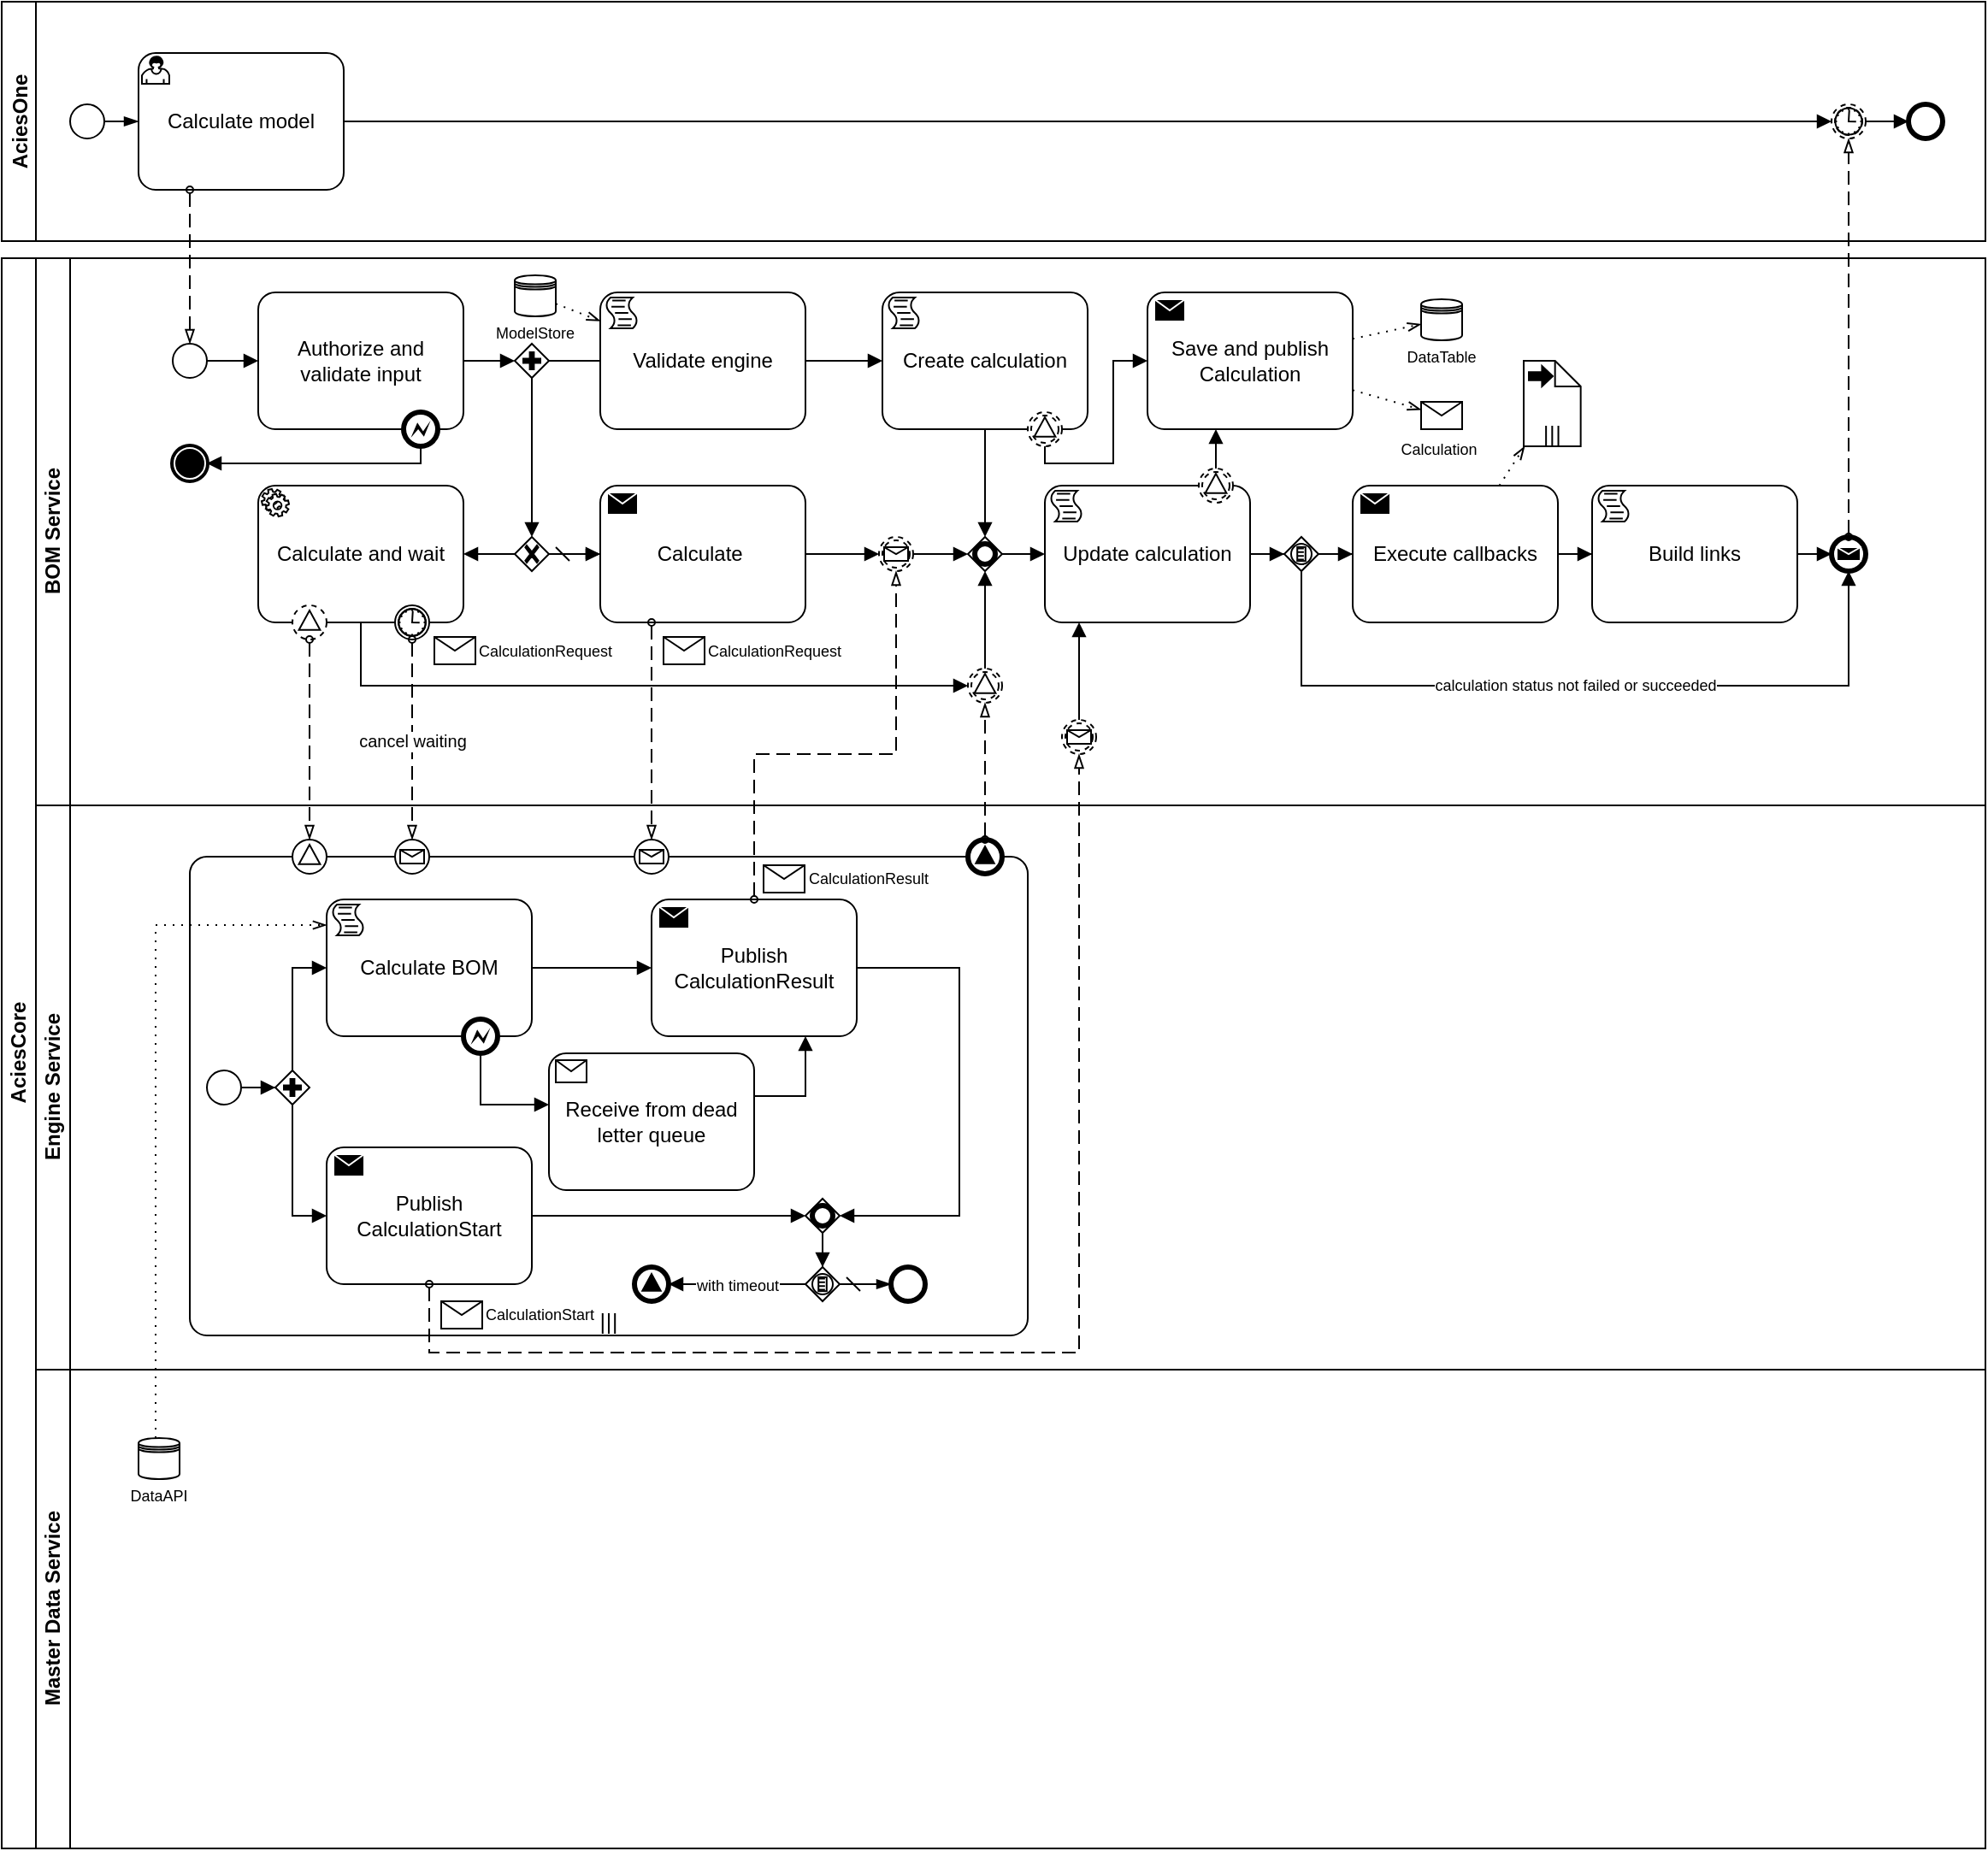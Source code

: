<mxfile version="18.0.1" type="device"><diagram id="Jn8JtfkCkT7j4RWrNTBm" name="Page-1"><mxGraphModel dx="1160" dy="938" grid="1" gridSize="10" guides="1" tooltips="1" connect="1" arrows="1" fold="1" page="1" pageScale="1" pageWidth="1169" pageHeight="827" math="0" shadow="0"><root><mxCell id="0"/><mxCell id="1" parent="0"/><mxCell id="lrsZPA_zwRBJB_FjBVGQ-5" value="AciesOne" style="swimlane;startSize=20;horizontal=0;" vertex="1" parent="1"><mxGeometry width="1160" height="140" as="geometry"><mxRectangle x="90" y="70" width="30" height="50" as="alternateBounds"/></mxGeometry></mxCell><mxCell id="lrsZPA_zwRBJB_FjBVGQ-212" style="edgeStyle=orthogonalEdgeStyle;rounded=0;jumpStyle=sharp;orthogonalLoop=1;jettySize=auto;html=1;fontSize=9;startArrow=none;startFill=0;endArrow=block;endFill=1;endSize=6;sourcePerimeterSpacing=0;" edge="1" parent="lrsZPA_zwRBJB_FjBVGQ-5" source="lrsZPA_zwRBJB_FjBVGQ-16" target="lrsZPA_zwRBJB_FjBVGQ-211"><mxGeometry relative="1" as="geometry"/></mxCell><mxCell id="lrsZPA_zwRBJB_FjBVGQ-16" value="Calculate model" style="points=[[0.25,0,0],[0.5,0,0],[0.75,0,0],[1,0.25,0],[1,0.5,0],[1,0.75,0],[0.75,1,0],[0.5,1,0],[0.25,1,0],[0,0.75,0],[0,0.5,0],[0,0.25,0]];shape=mxgraph.bpmn.task;whiteSpace=wrap;rectStyle=rounded;size=10;taskMarker=user;shadow=0;" vertex="1" parent="lrsZPA_zwRBJB_FjBVGQ-5"><mxGeometry x="80" y="30" width="120" height="80" as="geometry"/></mxCell><mxCell id="lrsZPA_zwRBJB_FjBVGQ-17" value="" style="points=[[0.145,0.145,0],[0.5,0,0],[0.855,0.145,0],[1,0.5,0],[0.855,0.855,0],[0.5,1,0],[0.145,0.855,0],[0,0.5,0]];shape=mxgraph.bpmn.event;html=1;verticalLabelPosition=bottom;labelBackgroundColor=#ffffff;verticalAlign=top;align=center;perimeter=ellipsePerimeter;outlineConnect=0;aspect=fixed;outline=standard;symbol=general;" vertex="1" parent="lrsZPA_zwRBJB_FjBVGQ-5"><mxGeometry x="40" y="60" width="20" height="20" as="geometry"/></mxCell><mxCell id="lrsZPA_zwRBJB_FjBVGQ-24" value="" style="edgeStyle=elbowEdgeStyle;fontSize=12;html=1;endArrow=blockThin;endFill=1;rounded=0;endSize=6;sourcePerimeterSpacing=0;" edge="1" parent="lrsZPA_zwRBJB_FjBVGQ-5" source="lrsZPA_zwRBJB_FjBVGQ-17" target="lrsZPA_zwRBJB_FjBVGQ-16"><mxGeometry width="160" relative="1" as="geometry"><mxPoint x="280" y="220" as="sourcePoint"/><mxPoint x="440" y="220" as="targetPoint"/></mxGeometry></mxCell><mxCell id="lrsZPA_zwRBJB_FjBVGQ-215" style="edgeStyle=orthogonalEdgeStyle;rounded=0;jumpStyle=sharp;orthogonalLoop=1;jettySize=auto;html=1;fontSize=9;startArrow=none;startFill=0;endArrow=block;endFill=1;endSize=6;sourcePerimeterSpacing=0;" edge="1" parent="lrsZPA_zwRBJB_FjBVGQ-5" source="lrsZPA_zwRBJB_FjBVGQ-211" target="lrsZPA_zwRBJB_FjBVGQ-214"><mxGeometry relative="1" as="geometry"/></mxCell><mxCell id="lrsZPA_zwRBJB_FjBVGQ-211" value="" style="points=[[0.145,0.145,0],[0.5,0,0],[0.855,0.145,0],[1,0.5,0],[0.855,0.855,0],[0.5,1,0],[0.145,0.855,0],[0,0.5,0]];shape=mxgraph.bpmn.event;html=1;verticalLabelPosition=bottom;labelBackgroundColor=#ffffff;verticalAlign=top;align=center;perimeter=ellipsePerimeter;outlineConnect=0;aspect=fixed;outline=boundNonint;symbol=timer;shadow=0;sketch=0;fontSize=9;" vertex="1" parent="lrsZPA_zwRBJB_FjBVGQ-5"><mxGeometry x="1070" y="60" width="20" height="20" as="geometry"/></mxCell><mxCell id="lrsZPA_zwRBJB_FjBVGQ-214" value="" style="points=[[0.145,0.145,0],[0.5,0,0],[0.855,0.145,0],[1,0.5,0],[0.855,0.855,0],[0.5,1,0],[0.145,0.855,0],[0,0.5,0]];shape=mxgraph.bpmn.event;html=1;verticalLabelPosition=bottom;labelBackgroundColor=#ffffff;verticalAlign=top;align=center;perimeter=ellipsePerimeter;outlineConnect=0;aspect=fixed;outline=end;symbol=terminate2;shadow=0;sketch=0;fontSize=9;" vertex="1" parent="lrsZPA_zwRBJB_FjBVGQ-5"><mxGeometry x="1115" y="60" width="20" height="20" as="geometry"/></mxCell><mxCell id="lrsZPA_zwRBJB_FjBVGQ-7" value="AciesCore" style="swimlane;html=1;childLayout=stackLayout;resizeParent=1;resizeParentMax=0;horizontal=0;startSize=20;horizontalStack=0;" vertex="1" parent="1"><mxGeometry y="150" width="1160" height="930" as="geometry"/></mxCell><mxCell id="lrsZPA_zwRBJB_FjBVGQ-8" value="BOM Service" style="swimlane;html=1;startSize=20;horizontal=0;" vertex="1" parent="lrsZPA_zwRBJB_FjBVGQ-7"><mxGeometry x="20" width="1140" height="320" as="geometry"/></mxCell><mxCell id="lrsZPA_zwRBJB_FjBVGQ-12" value="" style="points=[[0.145,0.145,0],[0.5,0,0],[0.855,0.145,0],[1,0.5,0],[0.855,0.855,0],[0.5,1,0],[0.145,0.855,0],[0,0.5,0]];shape=mxgraph.bpmn.event;html=1;verticalLabelPosition=bottom;labelBackgroundColor=#ffffff;verticalAlign=top;align=center;perimeter=ellipsePerimeter;outlineConnect=0;aspect=fixed;outline=standard;symbol=general;fontFamily=Helvetica;fontSize=12;fontColor=default;strokeColor=default;fillColor=default;" vertex="1" parent="lrsZPA_zwRBJB_FjBVGQ-8"><mxGeometry x="80" y="50" width="20" height="20" as="geometry"/></mxCell><mxCell id="lrsZPA_zwRBJB_FjBVGQ-26" style="edgeStyle=orthogonalEdgeStyle;rounded=0;orthogonalLoop=1;jettySize=auto;html=1;fontSize=6;startArrow=none;startFill=0;endArrow=block;endFill=1;endSize=6;sourcePerimeterSpacing=0;" edge="1" parent="lrsZPA_zwRBJB_FjBVGQ-8" source="lrsZPA_zwRBJB_FjBVGQ-12" target="lrsZPA_zwRBJB_FjBVGQ-25"><mxGeometry relative="1" as="geometry"/></mxCell><mxCell id="lrsZPA_zwRBJB_FjBVGQ-34" style="edgeStyle=orthogonalEdgeStyle;rounded=0;orthogonalLoop=1;jettySize=auto;html=1;fontSize=12;startArrow=none;startFill=0;endArrow=block;endFill=1;endSize=6;" edge="1" parent="lrsZPA_zwRBJB_FjBVGQ-8" source="lrsZPA_zwRBJB_FjBVGQ-106" target="lrsZPA_zwRBJB_FjBVGQ-33"><mxGeometry relative="1" as="geometry"/></mxCell><mxCell id="lrsZPA_zwRBJB_FjBVGQ-29" value="" style="points=[[0.25,0.25,0],[0.5,0,0],[0.75,0.25,0],[1,0.5,0],[0.75,0.75,0],[0.5,1,0],[0.25,0.75,0],[0,0.5,0]];shape=mxgraph.bpmn.gateway2;html=1;verticalLabelPosition=bottom;labelBackgroundColor=#ffffff;verticalAlign=top;align=center;perimeter=rhombusPerimeter;outlineConnect=0;outline=none;symbol=none;gwType=parallel;shadow=0;sketch=0;fontSize=12;aspect=fixed;" vertex="1" parent="lrsZPA_zwRBJB_FjBVGQ-8"><mxGeometry x="280" y="50" width="20" height="20" as="geometry"/></mxCell><mxCell id="lrsZPA_zwRBJB_FjBVGQ-32" style="edgeStyle=orthogonalEdgeStyle;rounded=0;orthogonalLoop=1;jettySize=auto;html=1;fontSize=12;startArrow=none;startFill=0;endArrow=block;endFill=1;endSize=6;sourcePerimeterSpacing=0;" edge="1" parent="lrsZPA_zwRBJB_FjBVGQ-8" source="lrsZPA_zwRBJB_FjBVGQ-25" target="lrsZPA_zwRBJB_FjBVGQ-29"><mxGeometry relative="1" as="geometry"/></mxCell><mxCell id="lrsZPA_zwRBJB_FjBVGQ-53" value="DataTable" style="shape=datastore;labelPosition=center;verticalLabelPosition=bottom;align=center;verticalAlign=top;shadow=0;sketch=0;fontSize=9;whiteSpace=wrap;html=1;spacing=0;aspect=fixed;" vertex="1" parent="lrsZPA_zwRBJB_FjBVGQ-8"><mxGeometry x="810" y="24" width="24" height="24" as="geometry"/></mxCell><mxCell id="lrsZPA_zwRBJB_FjBVGQ-54" value="" style="fontSize=12;html=1;endFill=0;startFill=0;endSize=6;startSize=6;dashed=1;dashPattern=1 4;endArrow=openThin;startArrow=none;rounded=0;sourcePerimeterSpacing=0;" edge="1" parent="lrsZPA_zwRBJB_FjBVGQ-8" source="lrsZPA_zwRBJB_FjBVGQ-183" target="lrsZPA_zwRBJB_FjBVGQ-53"><mxGeometry width="160" relative="1" as="geometry"><mxPoint x="480" y="200" as="sourcePoint"/><mxPoint x="640" y="200" as="targetPoint"/></mxGeometry></mxCell><mxCell id="lrsZPA_zwRBJB_FjBVGQ-46" value="Calculate " style="points=[[0.25,0,0],[0.5,0,0],[0.75,0,0],[1,0.25,0],[1,0.5,0],[1,0.75,0],[0.75,1,0],[0.5,1,0],[0.25,1,0],[0,0.75,0],[0,0.5,0],[0,0.25,0]];shape=mxgraph.bpmn.task;whiteSpace=wrap;rectStyle=rounded;size=10;taskMarker=send;shadow=0;fontFamily=Helvetica;fontSize=12;fontColor=default;align=center;strokeColor=default;fillColor=default;sketch=0;" vertex="1" parent="lrsZPA_zwRBJB_FjBVGQ-8"><mxGeometry x="330" y="133" width="120" height="80" as="geometry"/></mxCell><mxCell id="lrsZPA_zwRBJB_FjBVGQ-85" value="" style="edgeStyle=orthogonalEdgeStyle;rounded=0;orthogonalLoop=1;jettySize=auto;html=1;fontSize=10;startArrow=none;startFill=0;endArrow=block;endFill=1;endSize=6;sourcePerimeterSpacing=0;" edge="1" parent="lrsZPA_zwRBJB_FjBVGQ-8" source="lrsZPA_zwRBJB_FjBVGQ-48" target="lrsZPA_zwRBJB_FjBVGQ-46"><mxGeometry relative="1" as="geometry"/></mxCell><mxCell id="lrsZPA_zwRBJB_FjBVGQ-48" value="" style="points=[[0.25,0.25,0],[0.5,0,0],[0.75,0.25,0],[1,0.5,0],[0.75,0.75,0],[0.5,1,0],[0.25,0.75,0],[0,0.5,0]];shape=mxgraph.bpmn.gateway2;html=1;verticalLabelPosition=bottom;labelBackgroundColor=#ffffff;verticalAlign=top;align=center;perimeter=rhombusPerimeter;outlineConnect=0;outline=none;symbol=none;gwType=exclusive;shadow=0;fontFamily=Helvetica;fontSize=12;fontColor=default;strokeColor=default;fillColor=default;sketch=0;" vertex="1" parent="lrsZPA_zwRBJB_FjBVGQ-8"><mxGeometry x="280" y="163" width="20" height="20" as="geometry"/></mxCell><mxCell id="lrsZPA_zwRBJB_FjBVGQ-50" style="edgeStyle=orthogonalEdgeStyle;fontSize=12;html=1;endArrow=blockThin;endFill=1;startArrow=dash;startFill=0;endSize=6;startSize=6;fontFamily=Helvetica;fontColor=default;align=center;strokeColor=default;" edge="1" parent="lrsZPA_zwRBJB_FjBVGQ-8" source="lrsZPA_zwRBJB_FjBVGQ-48" target="lrsZPA_zwRBJB_FjBVGQ-46"><mxGeometry relative="1" as="geometry"/></mxCell><mxCell id="lrsZPA_zwRBJB_FjBVGQ-51" value="Calculate and wait" style="points=[[0.25,0,0],[0.5,0,0],[0.75,0,0],[1,0.25,0],[1,0.5,0],[1,0.75,0],[0.75,1,0],[0.5,1,0],[0.25,1,0],[0,0.75,0],[0,0.5,0],[0,0.25,0]];shape=mxgraph.bpmn.task;whiteSpace=wrap;rectStyle=rounded;size=10;taskMarker=service;shadow=0;fontFamily=Helvetica;fontSize=12;fontColor=default;align=center;strokeColor=default;fillColor=default;sketch=0;" vertex="1" parent="lrsZPA_zwRBJB_FjBVGQ-8"><mxGeometry x="130" y="133" width="120" height="80" as="geometry"/></mxCell><mxCell id="lrsZPA_zwRBJB_FjBVGQ-52" style="edgeStyle=orthogonalEdgeStyle;rounded=0;orthogonalLoop=1;jettySize=auto;html=1;fontSize=12;startArrow=none;startFill=0;endArrow=block;endFill=1;endSize=6;sourcePerimeterSpacing=0;" edge="1" parent="lrsZPA_zwRBJB_FjBVGQ-8" source="lrsZPA_zwRBJB_FjBVGQ-48" target="lrsZPA_zwRBJB_FjBVGQ-51"><mxGeometry relative="1" as="geometry"/></mxCell><mxCell id="lrsZPA_zwRBJB_FjBVGQ-66" style="edgeStyle=orthogonalEdgeStyle;rounded=0;orthogonalLoop=1;jettySize=auto;html=1;fontSize=12;startArrow=none;startFill=0;endArrow=block;endFill=1;endSize=6;sourcePerimeterSpacing=0;" edge="1" parent="lrsZPA_zwRBJB_FjBVGQ-8" source="lrsZPA_zwRBJB_FjBVGQ-29" target="lrsZPA_zwRBJB_FjBVGQ-48"><mxGeometry relative="1" as="geometry"/></mxCell><mxCell id="lrsZPA_zwRBJB_FjBVGQ-74" value="" style="points=[[0.145,0.145,0],[0.5,0,0],[0.855,0.145,0],[1,0.5,0],[0.855,0.855,0],[0.5,1,0],[0.145,0.855,0],[0,0.5,0]];shape=mxgraph.bpmn.event;html=1;verticalLabelPosition=bottom;labelBackgroundColor=#ffffff;verticalAlign=top;align=center;perimeter=ellipsePerimeter;outlineConnect=0;aspect=fixed;outline=boundInt;symbol=timer;shadow=0;sketch=0;fontSize=10;" vertex="1" parent="lrsZPA_zwRBJB_FjBVGQ-8"><mxGeometry x="210" y="203" width="20" height="20" as="geometry"/></mxCell><mxCell id="lrsZPA_zwRBJB_FjBVGQ-83" value="Calculation" style="shape=message;html=1;outlineConnect=0;labelPosition=center;verticalLabelPosition=bottom;align=center;verticalAlign=top;spacingRight=5;labelBackgroundColor=#ffffff;shadow=0;sketch=0;fontSize=9;" vertex="1" parent="lrsZPA_zwRBJB_FjBVGQ-8"><mxGeometry x="810" y="84.003" width="24" height="16" as="geometry"/></mxCell><mxCell id="lrsZPA_zwRBJB_FjBVGQ-56" value="" style="fontSize=12;html=1;endFill=0;startFill=0;endSize=6;startSize=6;dashed=1;dashPattern=1 4;endArrow=openThin;startArrow=none;rounded=0;sourcePerimeterSpacing=0;" edge="1" parent="lrsZPA_zwRBJB_FjBVGQ-8" source="lrsZPA_zwRBJB_FjBVGQ-183" target="lrsZPA_zwRBJB_FjBVGQ-83"><mxGeometry width="160" relative="1" as="geometry"><mxPoint x="480" y="200" as="sourcePoint"/><mxPoint x="640" y="200" as="targetPoint"/></mxGeometry></mxCell><mxCell id="lrsZPA_zwRBJB_FjBVGQ-84" value="" style="points=[[0.145,0.145,0],[0.5,0,0],[0.855,0.145,0],[1,0.5,0],[0.855,0.855,0],[0.5,1,0],[0.145,0.855,0],[0,0.5,0]];shape=mxgraph.bpmn.event;html=1;verticalLabelPosition=bottom;labelBackgroundColor=#ffffff;verticalAlign=top;align=center;perimeter=ellipsePerimeter;outlineConnect=0;aspect=fixed;outline=boundNonint;symbol=message;shadow=0;sketch=0;fontSize=10;" vertex="1" parent="lrsZPA_zwRBJB_FjBVGQ-8"><mxGeometry x="493" y="163" width="20" height="20" as="geometry"/></mxCell><mxCell id="lrsZPA_zwRBJB_FjBVGQ-86" value="" style="edgeStyle=orthogonalEdgeStyle;rounded=0;orthogonalLoop=1;jettySize=auto;html=1;fontSize=10;startArrow=none;startFill=0;endArrow=block;endFill=1;endSize=6;sourcePerimeterSpacing=0;" edge="1" parent="lrsZPA_zwRBJB_FjBVGQ-8" source="lrsZPA_zwRBJB_FjBVGQ-46" target="lrsZPA_zwRBJB_FjBVGQ-84"><mxGeometry relative="1" as="geometry"><Array as="points"><mxPoint x="480" y="173"/><mxPoint x="480" y="173"/></Array></mxGeometry></mxCell><mxCell id="lrsZPA_zwRBJB_FjBVGQ-94" value="" style="points=[[0.145,0.145,0],[0.5,0,0],[0.855,0.145,0],[1,0.5,0],[0.855,0.855,0],[0.5,1,0],[0.145,0.855,0],[0,0.5,0]];shape=mxgraph.bpmn.event;html=1;verticalLabelPosition=bottom;labelBackgroundColor=#ffffff;verticalAlign=top;align=center;perimeter=ellipsePerimeter;outlineConnect=0;aspect=fixed;outline=boundNonint;symbol=signal;shadow=0;fontFamily=Helvetica;fontSize=10;fontColor=default;strokeColor=default;fillColor=default;sketch=0;" vertex="1" parent="lrsZPA_zwRBJB_FjBVGQ-8"><mxGeometry x="545" y="240" width="20" height="20" as="geometry"/></mxCell><mxCell id="lrsZPA_zwRBJB_FjBVGQ-95" value="" style="points=[[0.145,0.145,0],[0.5,0,0],[0.855,0.145,0],[1,0.5,0],[0.855,0.855,0],[0.5,1,0],[0.145,0.855,0],[0,0.5,0]];shape=mxgraph.bpmn.event;html=1;verticalLabelPosition=bottom;labelBackgroundColor=#ffffff;verticalAlign=top;align=center;perimeter=ellipsePerimeter;outlineConnect=0;aspect=fixed;outline=eventNonint;symbol=signal;shadow=0;sketch=0;fontSize=10;" vertex="1" parent="lrsZPA_zwRBJB_FjBVGQ-8"><mxGeometry x="150" y="203" width="20" height="20" as="geometry"/></mxCell><mxCell id="lrsZPA_zwRBJB_FjBVGQ-106" value="Validate engine" style="points=[[0.25,0,0],[0.5,0,0],[0.75,0,0],[1,0.25,0],[1,0.5,0],[1,0.75,0],[0.75,1,0],[0.5,1,0],[0.25,1,0],[0,0.75,0],[0,0.5,0],[0,0.25,0]];shape=mxgraph.bpmn.task;whiteSpace=wrap;rectStyle=rounded;size=10;taskMarker=script;shadow=0;fontFamily=Helvetica;fontSize=12;fontColor=default;align=center;strokeColor=default;fillColor=default;sketch=0;" vertex="1" parent="lrsZPA_zwRBJB_FjBVGQ-8"><mxGeometry x="330" y="20" width="120" height="80" as="geometry"/></mxCell><mxCell id="lrsZPA_zwRBJB_FjBVGQ-107" value="" style="edgeStyle=orthogonalEdgeStyle;rounded=0;orthogonalLoop=1;jettySize=auto;html=1;fontSize=12;startArrow=none;startFill=0;endArrow=none;endFill=1;endSize=6;sourcePerimeterSpacing=0;" edge="1" parent="lrsZPA_zwRBJB_FjBVGQ-8" source="lrsZPA_zwRBJB_FjBVGQ-29" target="lrsZPA_zwRBJB_FjBVGQ-106"><mxGeometry relative="1" as="geometry"><mxPoint x="320" y="250.0" as="sourcePoint"/><mxPoint x="580" y="250.0" as="targetPoint"/></mxGeometry></mxCell><mxCell id="lrsZPA_zwRBJB_FjBVGQ-108" value="ModelStore" style="shape=datastore;labelPosition=center;verticalLabelPosition=bottom;align=center;verticalAlign=top;shadow=0;sketch=0;fontSize=9;whiteSpace=wrap;html=1;spacing=0;aspect=fixed;" vertex="1" parent="lrsZPA_zwRBJB_FjBVGQ-8"><mxGeometry x="280" y="10" width="24" height="24" as="geometry"/></mxCell><mxCell id="lrsZPA_zwRBJB_FjBVGQ-109" value="" style="fontSize=12;html=1;endFill=0;startFill=0;endSize=6;startSize=6;dashed=1;dashPattern=1 4;endArrow=openThin;startArrow=none;rounded=0;sourcePerimeterSpacing=0;" edge="1" parent="lrsZPA_zwRBJB_FjBVGQ-8" source="lrsZPA_zwRBJB_FjBVGQ-108" target="lrsZPA_zwRBJB_FjBVGQ-106"><mxGeometry width="160" relative="1" as="geometry"><mxPoint x="550" y="200" as="sourcePoint"/><mxPoint x="710" y="200" as="targetPoint"/></mxGeometry></mxCell><mxCell id="lrsZPA_zwRBJB_FjBVGQ-139" value="" style="points=[[0.25,0.25,0],[0.5,0,0],[0.75,0.25,0],[1,0.5,0],[0.75,0.75,0],[0.5,1,0],[0.25,0.75,0],[0,0.5,0]];shape=mxgraph.bpmn.gateway2;html=1;verticalLabelPosition=bottom;labelBackgroundColor=#ffffff;verticalAlign=top;align=center;perimeter=rhombusPerimeter;outlineConnect=0;outline=end;symbol=general;shadow=0;fontFamily=Helvetica;fontSize=10;fontColor=default;strokeColor=default;fillColor=default;sketch=0;" vertex="1" parent="lrsZPA_zwRBJB_FjBVGQ-8"><mxGeometry x="545" y="163" width="20" height="20" as="geometry"/></mxCell><mxCell id="lrsZPA_zwRBJB_FjBVGQ-140" style="edgeStyle=orthogonalEdgeStyle;rounded=0;orthogonalLoop=1;jettySize=auto;html=1;fontSize=12;startArrow=none;startFill=0;endArrow=block;endFill=1;endSize=6;sourcePerimeterSpacing=0;jumpStyle=sharp;" edge="1" parent="lrsZPA_zwRBJB_FjBVGQ-8" source="lrsZPA_zwRBJB_FjBVGQ-94" target="lrsZPA_zwRBJB_FjBVGQ-139"><mxGeometry relative="1" as="geometry"><Array as="points"><mxPoint x="555" y="250"/></Array></mxGeometry></mxCell><mxCell id="lrsZPA_zwRBJB_FjBVGQ-141" style="edgeStyle=orthogonalEdgeStyle;rounded=0;orthogonalLoop=1;jettySize=auto;html=1;fontSize=12;startArrow=none;startFill=0;endArrow=block;endFill=1;endSize=6;sourcePerimeterSpacing=0;jumpStyle=sharp;" edge="1" parent="lrsZPA_zwRBJB_FjBVGQ-8" source="lrsZPA_zwRBJB_FjBVGQ-84" target="lrsZPA_zwRBJB_FjBVGQ-139"><mxGeometry relative="1" as="geometry"/></mxCell><mxCell id="lrsZPA_zwRBJB_FjBVGQ-146" value="" style="edgeStyle=orthogonalEdgeStyle;rounded=0;orthogonalLoop=1;jettySize=auto;html=1;fontSize=10;startArrow=none;startFill=0;endArrow=block;endFill=1;endSize=6;targetPerimeterSpacing=0;" edge="1" parent="lrsZPA_zwRBJB_FjBVGQ-8" source="lrsZPA_zwRBJB_FjBVGQ-33" target="lrsZPA_zwRBJB_FjBVGQ-139"><mxGeometry relative="1" as="geometry"><mxPoint x="570" y="150" as="targetPoint"/></mxGeometry></mxCell><mxCell id="lrsZPA_zwRBJB_FjBVGQ-147" value="" style="edgeStyle=orthogonalEdgeStyle;rounded=0;orthogonalLoop=1;jettySize=auto;html=1;fontSize=10;startArrow=none;startFill=0;endArrow=block;endFill=1;endSize=6;targetPerimeterSpacing=0;" edge="1" parent="lrsZPA_zwRBJB_FjBVGQ-8" source="lrsZPA_zwRBJB_FjBVGQ-139" target="lrsZPA_zwRBJB_FjBVGQ-180"><mxGeometry relative="1" as="geometry"><mxPoint x="580" y="150" as="targetPoint"/></mxGeometry></mxCell><mxCell id="lrsZPA_zwRBJB_FjBVGQ-82" style="edgeStyle=orthogonalEdgeStyle;rounded=0;orthogonalLoop=1;jettySize=auto;html=1;fontSize=12;startArrow=none;startFill=0;endArrow=block;endFill=1;endSize=6;sourcePerimeterSpacing=0;jumpStyle=sharp;" edge="1" parent="lrsZPA_zwRBJB_FjBVGQ-8" source="lrsZPA_zwRBJB_FjBVGQ-51" target="lrsZPA_zwRBJB_FjBVGQ-94"><mxGeometry relative="1" as="geometry"><Array as="points"><mxPoint x="190" y="250"/></Array></mxGeometry></mxCell><mxCell id="lrsZPA_zwRBJB_FjBVGQ-178" value="Build links" style="points=[[0.25,0,0],[0.5,0,0],[0.75,0,0],[1,0.25,0],[1,0.5,0],[1,0.75,0],[0.75,1,0],[0.5,1,0],[0.25,1,0],[0,0.75,0],[0,0.5,0],[0,0.25,0]];shape=mxgraph.bpmn.task;whiteSpace=wrap;rectStyle=rounded;size=10;taskMarker=script;shadow=0;fontFamily=Helvetica;fontSize=12;fontColor=default;align=center;strokeColor=default;fillColor=default;sketch=0;" vertex="1" parent="lrsZPA_zwRBJB_FjBVGQ-8"><mxGeometry x="910" y="133" width="120" height="80" as="geometry"/></mxCell><mxCell id="lrsZPA_zwRBJB_FjBVGQ-179" value="" style="edgeStyle=orthogonalEdgeStyle;rounded=0;orthogonalLoop=1;jettySize=auto;html=1;fontSize=10;startArrow=none;startFill=0;endArrow=block;endFill=1;endSize=6;targetPerimeterSpacing=0;" edge="1" parent="lrsZPA_zwRBJB_FjBVGQ-8" source="lrsZPA_zwRBJB_FjBVGQ-187" target="lrsZPA_zwRBJB_FjBVGQ-178"><mxGeometry relative="1" as="geometry"><mxPoint x="680" y="33" as="targetPoint"/></mxGeometry></mxCell><mxCell id="lrsZPA_zwRBJB_FjBVGQ-183" value="Save and publish Calculation" style="points=[[0.25,0,0],[0.5,0,0],[0.75,0,0],[1,0.25,0],[1,0.5,0],[1,0.75,0],[0.75,1,0],[0.5,1,0],[0.25,1,0],[0,0.75,0],[0,0.5,0],[0,0.25,0]];shape=mxgraph.bpmn.task;whiteSpace=wrap;rectStyle=rounded;size=10;taskMarker=send;shadow=0;fontFamily=Helvetica;fontSize=12;fontColor=default;align=center;strokeColor=default;fillColor=default;sketch=0;" vertex="1" parent="lrsZPA_zwRBJB_FjBVGQ-8"><mxGeometry x="650" y="20" width="120" height="80" as="geometry"/></mxCell><mxCell id="lrsZPA_zwRBJB_FjBVGQ-184" style="edgeStyle=orthogonalEdgeStyle;rounded=0;orthogonalLoop=1;jettySize=auto;html=1;fontSize=12;startArrow=none;startFill=0;endArrow=block;endFill=1;endSize=6;" edge="1" parent="lrsZPA_zwRBJB_FjBVGQ-8" source="lrsZPA_zwRBJB_FjBVGQ-194" target="lrsZPA_zwRBJB_FjBVGQ-183"><mxGeometry relative="1" as="geometry"><Array as="points"><mxPoint x="590" y="120"/><mxPoint x="630" y="120"/><mxPoint x="630" y="60"/></Array></mxGeometry></mxCell><mxCell id="lrsZPA_zwRBJB_FjBVGQ-187" value="Execute callbacks" style="points=[[0.25,0,0],[0.5,0,0],[0.75,0,0],[1,0.25,0],[1,0.5,0],[1,0.75,0],[0.75,1,0],[0.5,1,0],[0.25,1,0],[0,0.75,0],[0,0.5,0],[0,0.25,0]];shape=mxgraph.bpmn.task;whiteSpace=wrap;rectStyle=rounded;size=10;taskMarker=send;shadow=0;fontFamily=Helvetica;fontSize=12;fontColor=default;align=center;strokeColor=default;fillColor=default;sketch=0;" vertex="1" parent="lrsZPA_zwRBJB_FjBVGQ-8"><mxGeometry x="770" y="133" width="120" height="80" as="geometry"/></mxCell><mxCell id="lrsZPA_zwRBJB_FjBVGQ-189" value="" style="edgeStyle=orthogonalEdgeStyle;rounded=0;orthogonalLoop=1;jettySize=auto;html=1;fontSize=10;startArrow=none;startFill=0;endArrow=block;endFill=1;endSize=6;targetPerimeterSpacing=0;" edge="1" parent="lrsZPA_zwRBJB_FjBVGQ-8" source="lrsZPA_zwRBJB_FjBVGQ-180" target="lrsZPA_zwRBJB_FjBVGQ-206"><mxGeometry relative="1" as="geometry"><mxPoint x="580" y="140" as="targetPoint"/></mxGeometry></mxCell><mxCell id="lrsZPA_zwRBJB_FjBVGQ-195" value="" style="group" vertex="1" connectable="0" parent="lrsZPA_zwRBJB_FjBVGQ-8"><mxGeometry x="495" y="20" width="120" height="90" as="geometry"/></mxCell><mxCell id="lrsZPA_zwRBJB_FjBVGQ-33" value="Create calculation" style="points=[[0.25,0,0],[0.5,0,0],[0.75,0,0],[1,0.25,0],[1,0.5,0],[1,0.75,0],[0.75,1,0],[0.5,1,0],[0.25,1,0],[0,0.75,0],[0,0.5,0],[0,0.25,0]];shape=mxgraph.bpmn.task;whiteSpace=wrap;rectStyle=rounded;size=10;taskMarker=script;shadow=0;fontFamily=Helvetica;fontSize=12;fontColor=default;align=center;strokeColor=default;fillColor=default;sketch=0;" vertex="1" parent="lrsZPA_zwRBJB_FjBVGQ-195"><mxGeometry width="120" height="80" as="geometry"/></mxCell><mxCell id="lrsZPA_zwRBJB_FjBVGQ-194" value="" style="points=[[0.145,0.145,0],[0.5,0,0],[0.855,0.145,0],[1,0.5,0],[0.855,0.855,0],[0.5,1,0],[0.145,0.855,0],[0,0.5,0]];shape=mxgraph.bpmn.event;html=1;verticalLabelPosition=bottom;labelBackgroundColor=#ffffff;verticalAlign=top;align=center;perimeter=ellipsePerimeter;outlineConnect=0;aspect=fixed;outline=boundNonint;symbol=signal;shadow=0;fontFamily=Helvetica;fontSize=9;fontColor=default;strokeColor=default;fillColor=default;sketch=0;" vertex="1" parent="lrsZPA_zwRBJB_FjBVGQ-195"><mxGeometry x="85" y="70" width="20" height="20" as="geometry"/></mxCell><mxCell id="lrsZPA_zwRBJB_FjBVGQ-197" value="" style="group" vertex="1" connectable="0" parent="lrsZPA_zwRBJB_FjBVGQ-8"><mxGeometry x="590" y="123" width="120" height="90" as="geometry"/></mxCell><mxCell id="lrsZPA_zwRBJB_FjBVGQ-180" value="Update calculation" style="points=[[0.25,0,0],[0.5,0,0],[0.75,0,0],[1,0.25,0],[1,0.5,0],[1,0.75,0],[0.75,1,0],[0.5,1,0],[0.25,1,0],[0,0.75,0],[0,0.5,0],[0,0.25,0]];shape=mxgraph.bpmn.task;whiteSpace=wrap;rectStyle=rounded;size=10;taskMarker=script;shadow=0;fontFamily=Helvetica;fontSize=12;fontColor=default;align=center;strokeColor=default;fillColor=default;sketch=0;" vertex="1" parent="lrsZPA_zwRBJB_FjBVGQ-197"><mxGeometry y="10" width="120" height="80" as="geometry"/></mxCell><mxCell id="lrsZPA_zwRBJB_FjBVGQ-196" value="" style="points=[[0.145,0.145,0],[0.5,0,0],[0.855,0.145,0],[1,0.5,0],[0.855,0.855,0],[0.5,1,0],[0.145,0.855,0],[0,0.5,0]];shape=mxgraph.bpmn.event;html=1;verticalLabelPosition=bottom;labelBackgroundColor=#ffffff;verticalAlign=top;align=center;perimeter=ellipsePerimeter;outlineConnect=0;aspect=fixed;outline=boundNonint;symbol=signal;shadow=0;fontFamily=Helvetica;fontSize=9;fontColor=default;strokeColor=default;fillColor=default;sketch=0;" vertex="1" parent="lrsZPA_zwRBJB_FjBVGQ-197"><mxGeometry x="90" width="20" height="20" as="geometry"/></mxCell><mxCell id="lrsZPA_zwRBJB_FjBVGQ-198" style="edgeStyle=orthogonalEdgeStyle;rounded=0;orthogonalLoop=1;jettySize=auto;html=1;fontSize=12;startArrow=none;startFill=0;endArrow=block;endFill=1;endSize=6;" edge="1" parent="lrsZPA_zwRBJB_FjBVGQ-8" source="lrsZPA_zwRBJB_FjBVGQ-196" target="lrsZPA_zwRBJB_FjBVGQ-183"><mxGeometry relative="1" as="geometry"><Array as="points"><mxPoint x="690" y="110"/><mxPoint x="690" y="110"/></Array></mxGeometry></mxCell><mxCell id="lrsZPA_zwRBJB_FjBVGQ-200" value="" style="group" vertex="1" connectable="0" parent="lrsZPA_zwRBJB_FjBVGQ-8"><mxGeometry x="130" y="20" width="120" height="90" as="geometry"/></mxCell><mxCell id="lrsZPA_zwRBJB_FjBVGQ-25" value="Authorize and validate input" style="points=[[0.25,0,0],[0.5,0,0],[0.75,0,0],[1,0.25,0],[1,0.5,0],[1,0.75,0],[0.75,1,0],[0.5,1,0],[0.25,1,0],[0,0.75,0],[0,0.5,0],[0,0.25,0]];shape=mxgraph.bpmn.task;whiteSpace=wrap;rectStyle=rounded;size=10;taskMarker=abstract;shadow=0;fontFamily=Helvetica;fontSize=12;fontColor=default;align=center;strokeColor=default;fillColor=default;sketch=0;" vertex="1" parent="lrsZPA_zwRBJB_FjBVGQ-200"><mxGeometry width="120" height="80" as="geometry"/></mxCell><mxCell id="lrsZPA_zwRBJB_FjBVGQ-199" value="" style="points=[[0.145,0.145,0],[0.5,0,0],[0.855,0.145,0],[1,0.5,0],[0.855,0.855,0],[0.5,1,0],[0.145,0.855,0],[0,0.5,0]];shape=mxgraph.bpmn.event;html=1;verticalLabelPosition=bottom;labelBackgroundColor=#ffffff;verticalAlign=top;align=center;perimeter=ellipsePerimeter;outlineConnect=0;aspect=fixed;outline=end;symbol=error;shadow=0;sketch=0;fontSize=9;" vertex="1" parent="lrsZPA_zwRBJB_FjBVGQ-200"><mxGeometry x="85" y="70" width="20" height="20" as="geometry"/></mxCell><mxCell id="lrsZPA_zwRBJB_FjBVGQ-201" value="" style="points=[[0.145,0.145,0],[0.5,0,0],[0.855,0.145,0],[1,0.5,0],[0.855,0.855,0],[0.5,1,0],[0.145,0.855,0],[0,0.5,0]];shape=mxgraph.bpmn.event;html=1;verticalLabelPosition=bottom;labelBackgroundColor=#ffffff;verticalAlign=top;align=center;perimeter=ellipsePerimeter;outlineConnect=0;aspect=fixed;outline=end;symbol=terminate;shadow=0;sketch=0;fontSize=9;" vertex="1" parent="lrsZPA_zwRBJB_FjBVGQ-8"><mxGeometry x="80" y="110" width="20" height="20" as="geometry"/></mxCell><mxCell id="lrsZPA_zwRBJB_FjBVGQ-202" style="edgeStyle=orthogonalEdgeStyle;rounded=0;orthogonalLoop=1;jettySize=auto;html=1;fontSize=6;startArrow=none;startFill=0;endArrow=block;endFill=1;endSize=6;sourcePerimeterSpacing=0;" edge="1" parent="lrsZPA_zwRBJB_FjBVGQ-8" source="lrsZPA_zwRBJB_FjBVGQ-199" target="lrsZPA_zwRBJB_FjBVGQ-201"><mxGeometry relative="1" as="geometry"><Array as="points"><mxPoint x="225" y="120"/></Array></mxGeometry></mxCell><mxCell id="lrsZPA_zwRBJB_FjBVGQ-204" value="" style="points=[[0.145,0.145,0],[0.5,0,0],[0.855,0.145,0],[1,0.5,0],[0.855,0.855,0],[0.5,1,0],[0.145,0.855,0],[0,0.5,0]];shape=mxgraph.bpmn.event;html=1;verticalLabelPosition=bottom;labelBackgroundColor=#ffffff;verticalAlign=top;align=center;perimeter=ellipsePerimeter;outlineConnect=0;aspect=fixed;outline=end;symbol=message;shadow=0;fontFamily=Helvetica;fontSize=9;fontColor=default;strokeColor=default;fillColor=default;sketch=0;" vertex="1" parent="lrsZPA_zwRBJB_FjBVGQ-8"><mxGeometry x="1050" y="163" width="20" height="20" as="geometry"/></mxCell><mxCell id="lrsZPA_zwRBJB_FjBVGQ-205" value="" style="edgeStyle=orthogonalEdgeStyle;rounded=0;orthogonalLoop=1;jettySize=auto;html=1;fontSize=10;startArrow=none;startFill=0;endArrow=block;endFill=1;endSize=6;targetPerimeterSpacing=0;" edge="1" parent="lrsZPA_zwRBJB_FjBVGQ-8" source="lrsZPA_zwRBJB_FjBVGQ-178" target="lrsZPA_zwRBJB_FjBVGQ-204"><mxGeometry relative="1" as="geometry"><mxPoint x="680" y="33" as="targetPoint"/></mxGeometry></mxCell><mxCell id="lrsZPA_zwRBJB_FjBVGQ-110" value="" style="points=[[0.145,0.145,0],[0.5,0,0],[0.855,0.145,0],[1,0.5,0],[0.855,0.855,0],[0.5,1,0],[0.145,0.855,0],[0,0.5,0]];shape=mxgraph.bpmn.event;html=1;verticalLabelPosition=bottom;labelBackgroundColor=#ffffff;verticalAlign=top;align=center;perimeter=ellipsePerimeter;outlineConnect=0;aspect=fixed;outline=boundNonint;symbol=message;shadow=0;fontFamily=Helvetica;fontSize=10;fontColor=default;strokeColor=default;fillColor=default;sketch=0;" vertex="1" parent="lrsZPA_zwRBJB_FjBVGQ-8"><mxGeometry x="600" y="270" width="20" height="20" as="geometry"/></mxCell><mxCell id="lrsZPA_zwRBJB_FjBVGQ-206" value="" style="points=[[0.25,0.25,0],[0.5,0,0],[0.75,0.25,0],[1,0.5,0],[0.75,0.75,0],[0.5,1,0],[0.25,0.75,0],[0,0.5,0]];shape=mxgraph.bpmn.gateway2;html=1;verticalLabelPosition=bottom;labelBackgroundColor=#ffffff;verticalAlign=top;align=center;perimeter=rhombusPerimeter;outlineConnect=0;outline=standard;symbol=conditional;shadow=0;sketch=0;fontSize=9;aspect=fixed;" vertex="1" parent="lrsZPA_zwRBJB_FjBVGQ-8"><mxGeometry x="730" y="163" width="20" height="20" as="geometry"/></mxCell><mxCell id="lrsZPA_zwRBJB_FjBVGQ-208" value="" style="edgeStyle=orthogonalEdgeStyle;rounded=0;orthogonalLoop=1;jettySize=auto;html=1;fontSize=10;startArrow=none;startFill=0;endArrow=block;endFill=1;endSize=6;targetPerimeterSpacing=0;" edge="1" parent="lrsZPA_zwRBJB_FjBVGQ-8" source="lrsZPA_zwRBJB_FjBVGQ-206" target="lrsZPA_zwRBJB_FjBVGQ-187"><mxGeometry relative="1" as="geometry"><mxPoint x="520" y="140" as="targetPoint"/></mxGeometry></mxCell><mxCell id="lrsZPA_zwRBJB_FjBVGQ-209" value="" style="edgeStyle=orthogonalEdgeStyle;rounded=0;orthogonalLoop=1;jettySize=auto;html=1;fontSize=10;startArrow=none;startFill=0;endArrow=block;endFill=1;endSize=6;targetPerimeterSpacing=0;" edge="1" parent="lrsZPA_zwRBJB_FjBVGQ-8" source="lrsZPA_zwRBJB_FjBVGQ-110" target="lrsZPA_zwRBJB_FjBVGQ-180"><mxGeometry relative="1" as="geometry"><mxPoint x="580" y="150" as="targetPoint"/><Array as="points"><mxPoint x="610" y="230"/><mxPoint x="610" y="230"/></Array></mxGeometry></mxCell><mxCell id="lrsZPA_zwRBJB_FjBVGQ-210" value="calculation status not failed or succeeded" style="edgeStyle=orthogonalEdgeStyle;rounded=0;orthogonalLoop=1;jettySize=auto;html=1;fontSize=9;startArrow=none;startFill=0;endArrow=block;endFill=1;endSize=6;targetPerimeterSpacing=0;" edge="1" parent="lrsZPA_zwRBJB_FjBVGQ-8" source="lrsZPA_zwRBJB_FjBVGQ-206" target="lrsZPA_zwRBJB_FjBVGQ-204"><mxGeometry relative="1" as="geometry"><mxPoint x="680" y="33" as="targetPoint"/><Array as="points"><mxPoint x="740" y="250"/><mxPoint x="1060" y="250"/></Array></mxGeometry></mxCell><mxCell id="lrsZPA_zwRBJB_FjBVGQ-216" value="" style="shape=mxgraph.bpmn.data;labelPosition=center;verticalLabelPosition=bottom;align=center;verticalAlign=top;whiteSpace=wrap;size=15;html=1;bpmnTransferType=output;isCollection=1;shadow=0;sketch=0;fontSize=9;" vertex="1" parent="lrsZPA_zwRBJB_FjBVGQ-8"><mxGeometry x="870" y="60" width="33.33" height="50" as="geometry"/></mxCell><mxCell id="lrsZPA_zwRBJB_FjBVGQ-217" value="" style="fontSize=12;html=1;endFill=0;startFill=0;endSize=6;startSize=6;dashed=1;dashPattern=1 4;endArrow=openThin;startArrow=none;rounded=0;sourcePerimeterSpacing=0;" edge="1" parent="lrsZPA_zwRBJB_FjBVGQ-8" source="lrsZPA_zwRBJB_FjBVGQ-187" target="lrsZPA_zwRBJB_FjBVGQ-216"><mxGeometry width="160" relative="1" as="geometry"><mxPoint x="480" y="200" as="sourcePoint"/><mxPoint x="640" y="200" as="targetPoint"/></mxGeometry></mxCell><mxCell id="lrsZPA_zwRBJB_FjBVGQ-9" value="Engine Service" style="swimlane;html=1;startSize=20;horizontal=0;" vertex="1" parent="lrsZPA_zwRBJB_FjBVGQ-7"><mxGeometry x="20" y="320" width="1140" height="330" as="geometry"/></mxCell><mxCell id="lrsZPA_zwRBJB_FjBVGQ-118" value="" style="group" vertex="1" connectable="0" parent="lrsZPA_zwRBJB_FjBVGQ-9"><mxGeometry x="80" y="20" width="500" height="290" as="geometry"/></mxCell><mxCell id="lrsZPA_zwRBJB_FjBVGQ-67" value="" style="points=[[0.25,0,0],[0.5,0,0],[0.75,0,0],[1,0.25,0],[1,0.5,0],[1,0.75,0],[0.75,1,0],[0.5,1,0],[0.25,1,0],[0,0.75,0],[0,0.5,0],[0,0.25,0]];shape=mxgraph.bpmn.task;whiteSpace=wrap;rectStyle=rounded;size=10;taskMarker=abstract;isLoopMultiParallel=1;shadow=0;fontFamily=Helvetica;fontSize=12;fontColor=default;align=center;strokeColor=default;fillColor=default;sketch=0;verticalAlign=top;" vertex="1" parent="lrsZPA_zwRBJB_FjBVGQ-118"><mxGeometry x="10" y="10" width="490" height="280" as="geometry"/></mxCell><mxCell id="lrsZPA_zwRBJB_FjBVGQ-71" value="" style="points=[[0.145,0.145,0],[0.5,0,0],[0.855,0.145,0],[1,0.5,0],[0.855,0.855,0],[0.5,1,0],[0.145,0.855,0],[0,0.5,0]];shape=mxgraph.bpmn.event;html=1;verticalLabelPosition=bottom;labelBackgroundColor=#ffffff;verticalAlign=top;align=center;perimeter=ellipsePerimeter;outlineConnect=0;aspect=fixed;outline=standard;symbol=message;shadow=0;sketch=0;fontSize=10;" vertex="1" parent="lrsZPA_zwRBJB_FjBVGQ-118"><mxGeometry x="130" width="20" height="20" as="geometry"/></mxCell><mxCell id="lrsZPA_zwRBJB_FjBVGQ-77" value="" style="points=[[0.145,0.145,0],[0.5,0,0],[0.855,0.145,0],[1,0.5,0],[0.855,0.855,0],[0.5,1,0],[0.145,0.855,0],[0,0.5,0]];shape=mxgraph.bpmn.event;html=1;verticalLabelPosition=bottom;labelBackgroundColor=#ffffff;verticalAlign=top;align=center;perimeter=ellipsePerimeter;outlineConnect=0;aspect=fixed;outline=standard;symbol=signal;shadow=0;sketch=0;fontSize=10;" vertex="1" parent="lrsZPA_zwRBJB_FjBVGQ-118"><mxGeometry x="70" width="20" height="20" as="geometry"/></mxCell><mxCell id="lrsZPA_zwRBJB_FjBVGQ-113" value="" style="points=[[0.145,0.145,0],[0.5,0,0],[0.855,0.145,0],[1,0.5,0],[0.855,0.855,0],[0.5,1,0],[0.145,0.855,0],[0,0.5,0]];shape=mxgraph.bpmn.event;html=1;verticalLabelPosition=bottom;labelBackgroundColor=#ffffff;verticalAlign=top;align=center;perimeter=ellipsePerimeter;outlineConnect=0;aspect=fixed;outline=standard;symbol=message;shadow=0;sketch=0;fontSize=10;" vertex="1" parent="lrsZPA_zwRBJB_FjBVGQ-118"><mxGeometry x="270" width="20" height="20" as="geometry"/></mxCell><mxCell id="lrsZPA_zwRBJB_FjBVGQ-120" value="Publish CalculationStart" style="points=[[0.25,0,0],[0.5,0,0],[0.75,0,0],[1,0.25,0],[1,0.5,0],[1,0.75,0],[0.75,1,0],[0.5,1,0],[0.25,1,0],[0,0.75,0],[0,0.5,0],[0,0.25,0]];shape=mxgraph.bpmn.task;whiteSpace=wrap;rectStyle=rounded;size=10;taskMarker=send;shadow=0;fontFamily=Helvetica;fontSize=12;fontColor=default;align=center;strokeColor=default;fillColor=default;sketch=0;" vertex="1" parent="lrsZPA_zwRBJB_FjBVGQ-118"><mxGeometry x="90" y="180" width="120" height="80" as="geometry"/></mxCell><mxCell id="lrsZPA_zwRBJB_FjBVGQ-122" value="" style="points=[[0.145,0.145,0],[0.5,0,0],[0.855,0.145,0],[1,0.5,0],[0.855,0.855,0],[0.5,1,0],[0.145,0.855,0],[0,0.5,0]];shape=mxgraph.bpmn.event;html=1;verticalLabelPosition=bottom;labelBackgroundColor=#ffffff;verticalAlign=top;align=center;perimeter=ellipsePerimeter;outlineConnect=0;aspect=fixed;outline=standard;symbol=general;shadow=0;sketch=0;fontSize=10;" vertex="1" parent="lrsZPA_zwRBJB_FjBVGQ-118"><mxGeometry x="20" y="135" width="20" height="20" as="geometry"/></mxCell><mxCell id="lrsZPA_zwRBJB_FjBVGQ-123" value="" style="points=[[0.25,0.25,0],[0.5,0,0],[0.75,0.25,0],[1,0.5,0],[0.75,0.75,0],[0.5,1,0],[0.25,0.75,0],[0,0.5,0]];shape=mxgraph.bpmn.gateway2;html=1;verticalLabelPosition=bottom;labelBackgroundColor=#ffffff;verticalAlign=top;align=center;perimeter=rhombusPerimeter;outlineConnect=0;outline=none;symbol=none;gwType=parallel;shadow=0;sketch=0;fontSize=12;aspect=fixed;" vertex="1" parent="lrsZPA_zwRBJB_FjBVGQ-118"><mxGeometry x="60" y="135" width="20" height="20" as="geometry"/></mxCell><mxCell id="lrsZPA_zwRBJB_FjBVGQ-124" style="edgeStyle=orthogonalEdgeStyle;rounded=0;orthogonalLoop=1;jettySize=auto;html=1;fontSize=12;startArrow=none;startFill=0;endArrow=block;endFill=1;endSize=6;sourcePerimeterSpacing=0;" edge="1" parent="lrsZPA_zwRBJB_FjBVGQ-118" source="lrsZPA_zwRBJB_FjBVGQ-122" target="lrsZPA_zwRBJB_FjBVGQ-123"><mxGeometry relative="1" as="geometry"><mxPoint x="220" y="-240.0" as="sourcePoint"/><mxPoint x="220" y="-157" as="targetPoint"/></mxGeometry></mxCell><mxCell id="lrsZPA_zwRBJB_FjBVGQ-125" style="edgeStyle=orthogonalEdgeStyle;rounded=0;orthogonalLoop=1;jettySize=auto;html=1;fontSize=12;startArrow=none;startFill=0;endArrow=block;endFill=1;endSize=6;sourcePerimeterSpacing=0;" edge="1" parent="lrsZPA_zwRBJB_FjBVGQ-118" source="lrsZPA_zwRBJB_FjBVGQ-123" target="lrsZPA_zwRBJB_FjBVGQ-120"><mxGeometry relative="1" as="geometry"><mxPoint x="220" y="-260.0" as="sourcePoint"/><mxPoint x="220" y="-177" as="targetPoint"/><Array as="points"><mxPoint x="70" y="220"/></Array></mxGeometry></mxCell><mxCell id="lrsZPA_zwRBJB_FjBVGQ-126" style="edgeStyle=orthogonalEdgeStyle;rounded=0;orthogonalLoop=1;jettySize=auto;html=1;fontSize=12;startArrow=none;startFill=0;endArrow=block;endFill=1;endSize=6;sourcePerimeterSpacing=0;" edge="1" parent="lrsZPA_zwRBJB_FjBVGQ-118" source="lrsZPA_zwRBJB_FjBVGQ-123" target="lrsZPA_zwRBJB_FjBVGQ-121"><mxGeometry relative="1" as="geometry"><mxPoint x="220" y="-260.0" as="sourcePoint"/><mxPoint x="220" y="-177" as="targetPoint"/><Array as="points"><mxPoint x="70" y="75"/></Array></mxGeometry></mxCell><mxCell id="lrsZPA_zwRBJB_FjBVGQ-127" style="edgeStyle=orthogonalEdgeStyle;rounded=0;orthogonalLoop=1;jettySize=auto;html=1;fontSize=12;startArrow=none;startFill=0;endArrow=block;endFill=1;endSize=6;sourcePerimeterSpacing=0;" edge="1" parent="lrsZPA_zwRBJB_FjBVGQ-118" source="lrsZPA_zwRBJB_FjBVGQ-121" target="lrsZPA_zwRBJB_FjBVGQ-87"><mxGeometry relative="1" as="geometry"><mxPoint x="220" y="-260.0" as="sourcePoint"/><mxPoint x="220" y="-177" as="targetPoint"/></mxGeometry></mxCell><mxCell id="lrsZPA_zwRBJB_FjBVGQ-129" value="" style="points=[[0.145,0.145,0],[0.5,0,0],[0.855,0.145,0],[1,0.5,0],[0.855,0.855,0],[0.5,1,0],[0.145,0.855,0],[0,0.5,0]];shape=mxgraph.bpmn.event;html=1;verticalLabelPosition=bottom;labelBackgroundColor=#ffffff;verticalAlign=top;align=center;perimeter=ellipsePerimeter;outlineConnect=0;aspect=fixed;outline=end;symbol=terminate2;shadow=0;fontFamily=Helvetica;fontSize=10;fontColor=default;strokeColor=default;fillColor=default;sketch=0;" vertex="1" parent="lrsZPA_zwRBJB_FjBVGQ-118"><mxGeometry x="420" y="250" width="20" height="20" as="geometry"/></mxCell><mxCell id="lrsZPA_zwRBJB_FjBVGQ-149" value="" style="points=[[0.145,0.145,0],[0.5,0,0],[0.855,0.145,0],[1,0.5,0],[0.855,0.855,0],[0.5,1,0],[0.145,0.855,0],[0,0.5,0]];shape=mxgraph.bpmn.event;html=1;verticalLabelPosition=bottom;labelBackgroundColor=#ffffff;verticalAlign=top;align=center;perimeter=ellipsePerimeter;outlineConnect=0;aspect=fixed;outline=end;symbol=signal;shadow=0;sketch=0;fontSize=9;" vertex="1" parent="lrsZPA_zwRBJB_FjBVGQ-118"><mxGeometry x="270" y="250" width="20" height="20" as="geometry"/></mxCell><mxCell id="lrsZPA_zwRBJB_FjBVGQ-150" value="" style="points=[[0.25,0.25,0],[0.5,0,0],[0.75,0.25,0],[1,0.5,0],[0.75,0.75,0],[0.5,1,0],[0.25,0.75,0],[0,0.5,0]];shape=mxgraph.bpmn.gateway2;html=1;verticalLabelPosition=bottom;labelBackgroundColor=#ffffff;verticalAlign=top;align=center;perimeter=rhombusPerimeter;outlineConnect=0;outline=standard;symbol=conditional;shadow=0;sketch=0;fontSize=9;aspect=fixed;" vertex="1" parent="lrsZPA_zwRBJB_FjBVGQ-118"><mxGeometry x="370" y="250" width="20" height="20" as="geometry"/></mxCell><mxCell id="lrsZPA_zwRBJB_FjBVGQ-152" value="&lt;font style=&quot;font-size: 9px;&quot;&gt;with timeout&lt;/font&gt;" style="edgeStyle=orthogonalEdgeStyle;rounded=0;orthogonalLoop=1;jettySize=auto;html=1;fontSize=12;startArrow=none;startFill=0;endArrow=block;endFill=1;endSize=6;sourcePerimeterSpacing=0;" edge="1" parent="lrsZPA_zwRBJB_FjBVGQ-118" source="lrsZPA_zwRBJB_FjBVGQ-150" target="lrsZPA_zwRBJB_FjBVGQ-149"><mxGeometry relative="1" as="geometry"><mxPoint x="310" y="-210.0" as="sourcePoint"/><mxPoint x="310" y="-127" as="targetPoint"/></mxGeometry></mxCell><mxCell id="lrsZPA_zwRBJB_FjBVGQ-169" value="" style="group" vertex="1" connectable="0" parent="lrsZPA_zwRBJB_FjBVGQ-118"><mxGeometry x="90" y="35" width="120" height="90" as="geometry"/></mxCell><mxCell id="lrsZPA_zwRBJB_FjBVGQ-121" value="Calculate BOM" style="points=[[0.25,0,0],[0.5,0,0],[0.75,0,0],[1,0.25,0],[1,0.5,0],[1,0.75,0],[0.75,1,0],[0.5,1,0],[0.25,1,0],[0,0.75,0],[0,0.5,0],[0,0.25,0]];shape=mxgraph.bpmn.task;whiteSpace=wrap;rectStyle=rounded;size=10;taskMarker=script;shadow=0;fontFamily=Helvetica;fontSize=12;fontColor=default;align=center;strokeColor=default;fillColor=default;sketch=0;" vertex="1" parent="lrsZPA_zwRBJB_FjBVGQ-169"><mxGeometry width="120" height="80" as="geometry"/></mxCell><mxCell id="lrsZPA_zwRBJB_FjBVGQ-138" value="" style="points=[[0.145,0.145,0],[0.5,0,0],[0.855,0.145,0],[1,0.5,0],[0.855,0.855,0],[0.5,1,0],[0.145,0.855,0],[0,0.5,0]];shape=mxgraph.bpmn.event;html=1;verticalLabelPosition=bottom;labelBackgroundColor=#ffffff;verticalAlign=top;align=center;perimeter=ellipsePerimeter;outlineConnect=0;aspect=fixed;outline=end;symbol=error;shadow=0;sketch=0;fontSize=10;" vertex="1" parent="lrsZPA_zwRBJB_FjBVGQ-169"><mxGeometry x="80" y="70" width="20" height="20" as="geometry"/></mxCell><mxCell id="lrsZPA_zwRBJB_FjBVGQ-171" value="" style="group" vertex="1" connectable="0" parent="lrsZPA_zwRBJB_FjBVGQ-118"><mxGeometry x="280" y="35" width="120" height="90" as="geometry"/></mxCell><mxCell id="lrsZPA_zwRBJB_FjBVGQ-87" value="Publish CalculationResult" style="points=[[0.25,0,0],[0.5,0,0],[0.75,0,0],[1,0.25,0],[1,0.5,0],[1,0.75,0],[0.75,1,0],[0.5,1,0],[0.25,1,0],[0,0.75,0],[0,0.5,0],[0,0.25,0]];shape=mxgraph.bpmn.task;whiteSpace=wrap;rectStyle=rounded;size=10;taskMarker=send;shadow=0;fontFamily=Helvetica;fontSize=12;fontColor=default;align=center;strokeColor=default;fillColor=default;sketch=0;" vertex="1" parent="lrsZPA_zwRBJB_FjBVGQ-171"><mxGeometry width="120" height="80" as="geometry"/></mxCell><mxCell id="lrsZPA_zwRBJB_FjBVGQ-161" value="Receive from dead letter queue" style="points=[[0.25,0,0],[0.5,0,0],[0.75,0,0],[1,0.25,0],[1,0.5,0],[1,0.75,0],[0.75,1,0],[0.5,1,0],[0.25,1,0],[0,0.75,0],[0,0.5,0],[0,0.25,0]];shape=mxgraph.bpmn.task;whiteSpace=wrap;rectStyle=rounded;size=10;taskMarker=receive;shadow=0;fontFamily=Helvetica;fontSize=12;fontColor=default;align=center;strokeColor=default;fillColor=default;sketch=0;" vertex="1" parent="lrsZPA_zwRBJB_FjBVGQ-118"><mxGeometry x="220" y="125" width="120" height="80" as="geometry"/></mxCell><mxCell id="lrsZPA_zwRBJB_FjBVGQ-164" style="edgeStyle=orthogonalEdgeStyle;rounded=0;orthogonalLoop=1;jettySize=auto;html=1;fontSize=12;startArrow=none;startFill=0;endArrow=block;endFill=1;endSize=6;" edge="1" parent="lrsZPA_zwRBJB_FjBVGQ-118" source="lrsZPA_zwRBJB_FjBVGQ-138" target="lrsZPA_zwRBJB_FjBVGQ-161"><mxGeometry relative="1" as="geometry"><mxPoint x="220" y="-240.0" as="sourcePoint"/><mxPoint x="220" y="-157" as="targetPoint"/><Array as="points"><mxPoint x="180" y="155"/></Array></mxGeometry></mxCell><mxCell id="lrsZPA_zwRBJB_FjBVGQ-174" style="edgeStyle=orthogonalEdgeStyle;rounded=0;orthogonalLoop=1;jettySize=auto;html=1;fontSize=12;startArrow=none;startFill=0;endArrow=block;endFill=1;endSize=6;sourcePerimeterSpacing=0;" edge="1" parent="lrsZPA_zwRBJB_FjBVGQ-118" source="lrsZPA_zwRBJB_FjBVGQ-161" target="lrsZPA_zwRBJB_FjBVGQ-87"><mxGeometry relative="1" as="geometry"><mxPoint x="220" y="-260.0" as="sourcePoint"/><mxPoint x="220" y="-177" as="targetPoint"/><Array as="points"><mxPoint x="370" y="150"/></Array></mxGeometry></mxCell><mxCell id="lrsZPA_zwRBJB_FjBVGQ-177" style="edgeStyle=orthogonalEdgeStyle;fontSize=12;html=1;endArrow=blockThin;endFill=1;startArrow=dash;startFill=0;endSize=6;startSize=6;fontFamily=Helvetica;fontColor=default;align=center;strokeColor=default;" edge="1" parent="lrsZPA_zwRBJB_FjBVGQ-118" source="lrsZPA_zwRBJB_FjBVGQ-150" target="lrsZPA_zwRBJB_FjBVGQ-129"><mxGeometry relative="1" as="geometry"/></mxCell><mxCell id="lrsZPA_zwRBJB_FjBVGQ-128" value="" style="points=[[0.145,0.145,0],[0.5,0,0],[0.855,0.145,0],[1,0.5,0],[0.855,0.855,0],[0.5,1,0],[0.145,0.855,0],[0,0.5,0]];shape=mxgraph.bpmn.event;html=1;verticalLabelPosition=bottom;labelBackgroundColor=#ffffff;verticalAlign=top;align=center;perimeter=ellipsePerimeter;outlineConnect=0;aspect=fixed;outline=end;symbol=signal;shadow=0;sketch=0;fontSize=10;" vertex="1" parent="lrsZPA_zwRBJB_FjBVGQ-118"><mxGeometry x="465" width="20" height="20" as="geometry"/></mxCell><mxCell id="lrsZPA_zwRBJB_FjBVGQ-10" value="Master Data Service" style="swimlane;html=1;startSize=20;horizontal=0;" vertex="1" parent="lrsZPA_zwRBJB_FjBVGQ-7"><mxGeometry x="20" y="650" width="1140" height="280" as="geometry"/></mxCell><mxCell id="lrsZPA_zwRBJB_FjBVGQ-156" value="DataAPI" style="shape=datastore;labelPosition=center;verticalLabelPosition=bottom;align=center;verticalAlign=top;shadow=0;sketch=0;fontSize=9;whiteSpace=wrap;html=1;spacing=0;aspect=fixed;" vertex="1" parent="lrsZPA_zwRBJB_FjBVGQ-10"><mxGeometry x="60" y="40" width="24" height="24" as="geometry"/></mxCell><mxCell id="lrsZPA_zwRBJB_FjBVGQ-99" value="" style="endArrow=blockThin;html=1;labelPosition=left;verticalLabelPosition=middle;align=right;verticalAlign=middle;dashed=1;dashPattern=8 4;endFill=0;startArrow=oval;startFill=0;endSize=6;startSize=4;rounded=0;fontSize=10;sourcePerimeterSpacing=0;edgeStyle=orthogonalEdgeStyle;" edge="1" parent="lrsZPA_zwRBJB_FjBVGQ-7" source="lrsZPA_zwRBJB_FjBVGQ-95" target="lrsZPA_zwRBJB_FjBVGQ-77"><mxGeometry relative="1" as="geometry"><mxPoint x="340" y="200" as="sourcePoint"/><mxPoint x="500" y="200" as="targetPoint"/></mxGeometry></mxCell><mxCell id="lrsZPA_zwRBJB_FjBVGQ-134" value="" style="endArrow=blockThin;html=1;labelPosition=left;verticalLabelPosition=middle;align=right;verticalAlign=middle;dashed=1;dashPattern=8 4;endFill=0;startArrow=oval;startFill=0;endSize=6;startSize=4;rounded=0;fontSize=10;sourcePerimeterSpacing=0;edgeStyle=orthogonalEdgeStyle;" edge="1" parent="lrsZPA_zwRBJB_FjBVGQ-7" source="lrsZPA_zwRBJB_FjBVGQ-128" target="lrsZPA_zwRBJB_FjBVGQ-94"><mxGeometry relative="1" as="geometry"><mxPoint x="340" y="200" as="sourcePoint"/><mxPoint x="500" y="200" as="targetPoint"/></mxGeometry></mxCell><mxCell id="lrsZPA_zwRBJB_FjBVGQ-68" value="" style="endArrow=blockThin;html=1;labelPosition=left;verticalLabelPosition=middle;align=right;verticalAlign=middle;dashed=1;dashPattern=8 4;endFill=0;startArrow=oval;startFill=0;endSize=6;startSize=4;rounded=0;fontSize=10;sourcePerimeterSpacing=0;edgeStyle=orthogonalEdgeStyle;" edge="1" parent="lrsZPA_zwRBJB_FjBVGQ-7" source="lrsZPA_zwRBJB_FjBVGQ-46" target="lrsZPA_zwRBJB_FjBVGQ-113"><mxGeometry relative="1" as="geometry"><mxPoint x="340" y="200" as="sourcePoint"/><mxPoint x="500" y="200" as="targetPoint"/><Array as="points"><mxPoint x="380" y="300"/><mxPoint x="380" y="300"/></Array></mxGeometry></mxCell><mxCell id="lrsZPA_zwRBJB_FjBVGQ-69" value="CalculationRequest" style="shape=message;html=1;outlineConnect=0;labelPosition=right;verticalLabelPosition=middle;align=left;verticalAlign=middle;spacingRight=5;labelBackgroundColor=#ffffff;shadow=0;sketch=0;fontSize=9;" vertex="1" parent="lrsZPA_zwRBJB_FjBVGQ-68"><mxGeometry width="24" height="16" relative="1" as="geometry"><mxPoint x="7" y="-55" as="offset"/></mxGeometry></mxCell><mxCell id="lrsZPA_zwRBJB_FjBVGQ-75" value="cancel waiting" style="endArrow=blockThin;html=1;labelPosition=center;verticalLabelPosition=middle;align=center;verticalAlign=middle;dashed=1;dashPattern=8 4;endFill=0;startArrow=oval;startFill=0;endSize=6;startSize=4;rounded=0;fontSize=10;sourcePerimeterSpacing=0;edgeStyle=orthogonalEdgeStyle;" edge="1" parent="lrsZPA_zwRBJB_FjBVGQ-7" source="lrsZPA_zwRBJB_FjBVGQ-74" target="lrsZPA_zwRBJB_FjBVGQ-71"><mxGeometry relative="1" as="geometry"><mxPoint x="340" y="200" as="sourcePoint"/><mxPoint x="500" y="200" as="targetPoint"/></mxGeometry></mxCell><mxCell id="lrsZPA_zwRBJB_FjBVGQ-76" value="CalculationRequest" style="shape=message;html=1;outlineConnect=0;labelPosition=right;verticalLabelPosition=middle;align=left;verticalAlign=middle;spacingRight=5;labelBackgroundColor=#ffffff;shadow=0;sketch=0;fontSize=9;" vertex="1" parent="lrsZPA_zwRBJB_FjBVGQ-75"><mxGeometry width="24" height="16" relative="1" as="geometry"><mxPoint x="13" y="-60" as="offset"/></mxGeometry></mxCell><mxCell id="lrsZPA_zwRBJB_FjBVGQ-157" value="" style="fontSize=12;html=1;endFill=0;startFill=0;endSize=6;startSize=6;dashed=1;dashPattern=1 4;endArrow=openThin;startArrow=none;rounded=0;sourcePerimeterSpacing=0;edgeStyle=orthogonalEdgeStyle;" edge="1" parent="lrsZPA_zwRBJB_FjBVGQ-7" source="lrsZPA_zwRBJB_FjBVGQ-156" target="lrsZPA_zwRBJB_FjBVGQ-121"><mxGeometry width="160" relative="1" as="geometry"><mxPoint x="80" y="415" as="sourcePoint"/><mxPoint x="730" y="200" as="targetPoint"/><Array as="points"><mxPoint x="90" y="390"/></Array></mxGeometry></mxCell><mxCell id="lrsZPA_zwRBJB_FjBVGQ-162" value="" style="endArrow=blockThin;html=1;labelPosition=left;verticalLabelPosition=middle;align=right;verticalAlign=middle;dashed=1;dashPattern=8 4;endFill=0;startArrow=oval;startFill=0;endSize=6;startSize=4;rounded=0;fontSize=10;sourcePerimeterSpacing=0;edgeStyle=orthogonalEdgeStyle;" edge="1" parent="lrsZPA_zwRBJB_FjBVGQ-7" source="lrsZPA_zwRBJB_FjBVGQ-87" target="lrsZPA_zwRBJB_FjBVGQ-84"><mxGeometry relative="1" as="geometry"><mxPoint x="523" y="340" as="sourcePoint"/><mxPoint x="500" y="200" as="targetPoint"/><Array as="points"><mxPoint x="440" y="290"/><mxPoint x="523" y="290"/></Array></mxGeometry></mxCell><mxCell id="lrsZPA_zwRBJB_FjBVGQ-163" value="CalculationResult" style="shape=message;html=1;outlineConnect=0;labelPosition=right;verticalLabelPosition=middle;align=left;verticalAlign=middle;spacingRight=5;labelBackgroundColor=#ffffff;shadow=0;sketch=0;fontSize=9;" vertex="1" parent="lrsZPA_zwRBJB_FjBVGQ-162"><mxGeometry width="24" height="16" relative="1" as="geometry"><mxPoint x="-47" y="65" as="offset"/></mxGeometry></mxCell><mxCell id="lrsZPA_zwRBJB_FjBVGQ-142" value="" style="endArrow=blockThin;html=1;labelPosition=left;verticalLabelPosition=middle;align=right;verticalAlign=middle;dashed=1;dashPattern=8 4;endFill=0;startArrow=oval;startFill=0;endSize=6;startSize=4;rounded=0;fontSize=10;sourcePerimeterSpacing=0;edgeStyle=orthogonalEdgeStyle;" edge="1" parent="lrsZPA_zwRBJB_FjBVGQ-7" source="lrsZPA_zwRBJB_FjBVGQ-120" target="lrsZPA_zwRBJB_FjBVGQ-110"><mxGeometry relative="1" as="geometry"><mxPoint x="340" y="200" as="sourcePoint"/><mxPoint x="500" y="200" as="targetPoint"/><Array as="points"><mxPoint x="250" y="640"/><mxPoint x="630" y="640"/></Array></mxGeometry></mxCell><mxCell id="lrsZPA_zwRBJB_FjBVGQ-143" value="CalculationStart" style="shape=message;html=1;outlineConnect=0;labelPosition=right;verticalLabelPosition=middle;align=left;verticalAlign=middle;spacingRight=5;labelBackgroundColor=#ffffff;shadow=0;sketch=0;fontSize=9;" vertex="1" parent="lrsZPA_zwRBJB_FjBVGQ-142"><mxGeometry width="24" height="16" relative="1" as="geometry"><mxPoint x="-338" y="-30" as="offset"/></mxGeometry></mxCell><mxCell id="lrsZPA_zwRBJB_FjBVGQ-22" value="" style="endArrow=blockThin;html=1;labelPosition=left;verticalLabelPosition=middle;align=right;verticalAlign=middle;dashed=1;dashPattern=8 4;endFill=0;startArrow=oval;startFill=0;endSize=6;startSize=4;rounded=0;fontSize=6;sourcePerimeterSpacing=0;exitX=0.25;exitY=1;exitDx=0;exitDy=0;exitPerimeter=0;" edge="1" parent="1" source="lrsZPA_zwRBJB_FjBVGQ-16" target="lrsZPA_zwRBJB_FjBVGQ-12"><mxGeometry relative="1" as="geometry"><mxPoint x="280" y="220" as="sourcePoint"/><mxPoint x="440" y="220" as="targetPoint"/><Array as="points"><mxPoint x="110" y="110"/></Array></mxGeometry></mxCell><mxCell id="lrsZPA_zwRBJB_FjBVGQ-130" value="" style="points=[[0.25,0.25,0],[0.5,0,0],[0.75,0.25,0],[1,0.5,0],[0.75,0.75,0],[0.5,1,0],[0.25,0.75,0],[0,0.5,0]];shape=mxgraph.bpmn.gateway2;html=1;verticalLabelPosition=bottom;labelBackgroundColor=#ffffff;verticalAlign=top;align=center;perimeter=rhombusPerimeter;outlineConnect=0;outline=end;symbol=general;shadow=0;sketch=0;fontSize=10;aspect=fixed;" vertex="1" parent="1"><mxGeometry x="470" y="700" width="20" height="20" as="geometry"/></mxCell><mxCell id="lrsZPA_zwRBJB_FjBVGQ-131" style="edgeStyle=orthogonalEdgeStyle;rounded=0;orthogonalLoop=1;jettySize=auto;html=1;fontSize=12;startArrow=none;startFill=0;endArrow=block;endFill=1;endSize=6;sourcePerimeterSpacing=0;" edge="1" parent="1" source="lrsZPA_zwRBJB_FjBVGQ-87" target="lrsZPA_zwRBJB_FjBVGQ-130"><mxGeometry relative="1" as="geometry"><mxPoint x="320" y="230.0" as="sourcePoint"/><mxPoint x="320" y="313" as="targetPoint"/><Array as="points"><mxPoint x="560" y="565"/><mxPoint x="560" y="710"/></Array></mxGeometry></mxCell><mxCell id="lrsZPA_zwRBJB_FjBVGQ-132" style="edgeStyle=orthogonalEdgeStyle;rounded=0;orthogonalLoop=1;jettySize=auto;html=1;fontSize=12;startArrow=none;startFill=0;endArrow=block;endFill=1;endSize=6;sourcePerimeterSpacing=0;" edge="1" parent="1" target="lrsZPA_zwRBJB_FjBVGQ-130"><mxGeometry relative="1" as="geometry"><mxPoint x="310" y="700" as="sourcePoint"/><mxPoint x="320" y="333" as="targetPoint"/><Array as="points"><mxPoint x="310" y="710"/></Array></mxGeometry></mxCell><mxCell id="lrsZPA_zwRBJB_FjBVGQ-133" style="edgeStyle=orthogonalEdgeStyle;rounded=0;orthogonalLoop=1;jettySize=auto;html=1;fontSize=12;startArrow=none;startFill=0;endArrow=block;endFill=1;endSize=6;sourcePerimeterSpacing=0;" edge="1" parent="1" source="lrsZPA_zwRBJB_FjBVGQ-130" target="lrsZPA_zwRBJB_FjBVGQ-150"><mxGeometry relative="1" as="geometry"><mxPoint x="410" y="280.0" as="sourcePoint"/><mxPoint x="410" y="363" as="targetPoint"/></mxGeometry></mxCell><mxCell id="lrsZPA_zwRBJB_FjBVGQ-213" value="" style="endArrow=blockThin;html=1;labelPosition=left;verticalLabelPosition=middle;align=right;verticalAlign=middle;dashed=1;dashPattern=8 4;endFill=0;startArrow=oval;startFill=0;endSize=6;startSize=4;rounded=0;fontSize=6;sourcePerimeterSpacing=0;edgeStyle=orthogonalEdgeStyle;" edge="1" parent="1" source="lrsZPA_zwRBJB_FjBVGQ-204" target="lrsZPA_zwRBJB_FjBVGQ-211"><mxGeometry relative="1" as="geometry"><mxPoint x="280" y="220" as="sourcePoint"/><mxPoint x="440" y="220" as="targetPoint"/></mxGeometry></mxCell></root></mxGraphModel></diagram></mxfile>